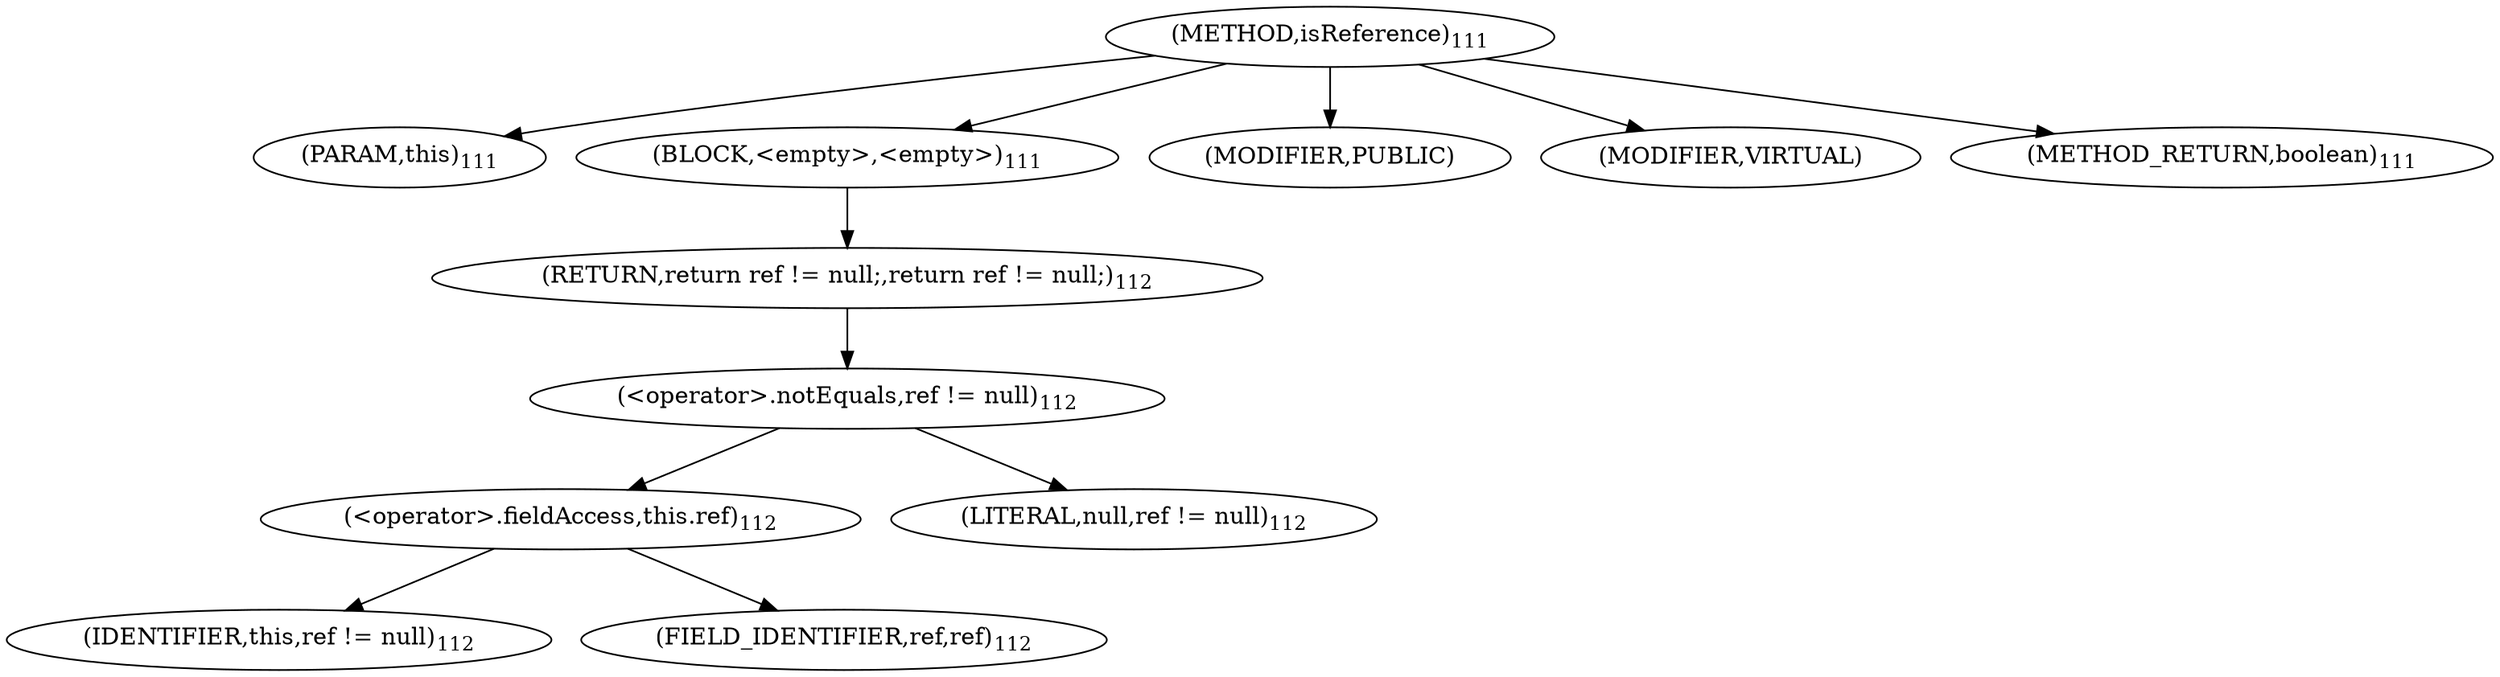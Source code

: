 digraph "isReference" {  
"58" [label = <(METHOD,isReference)<SUB>111</SUB>> ]
"59" [label = <(PARAM,this)<SUB>111</SUB>> ]
"60" [label = <(BLOCK,&lt;empty&gt;,&lt;empty&gt;)<SUB>111</SUB>> ]
"61" [label = <(RETURN,return ref != null;,return ref != null;)<SUB>112</SUB>> ]
"62" [label = <(&lt;operator&gt;.notEquals,ref != null)<SUB>112</SUB>> ]
"63" [label = <(&lt;operator&gt;.fieldAccess,this.ref)<SUB>112</SUB>> ]
"64" [label = <(IDENTIFIER,this,ref != null)<SUB>112</SUB>> ]
"65" [label = <(FIELD_IDENTIFIER,ref,ref)<SUB>112</SUB>> ]
"66" [label = <(LITERAL,null,ref != null)<SUB>112</SUB>> ]
"67" [label = <(MODIFIER,PUBLIC)> ]
"68" [label = <(MODIFIER,VIRTUAL)> ]
"69" [label = <(METHOD_RETURN,boolean)<SUB>111</SUB>> ]
  "58" -> "59" 
  "58" -> "60" 
  "58" -> "67" 
  "58" -> "68" 
  "58" -> "69" 
  "60" -> "61" 
  "61" -> "62" 
  "62" -> "63" 
  "62" -> "66" 
  "63" -> "64" 
  "63" -> "65" 
}
